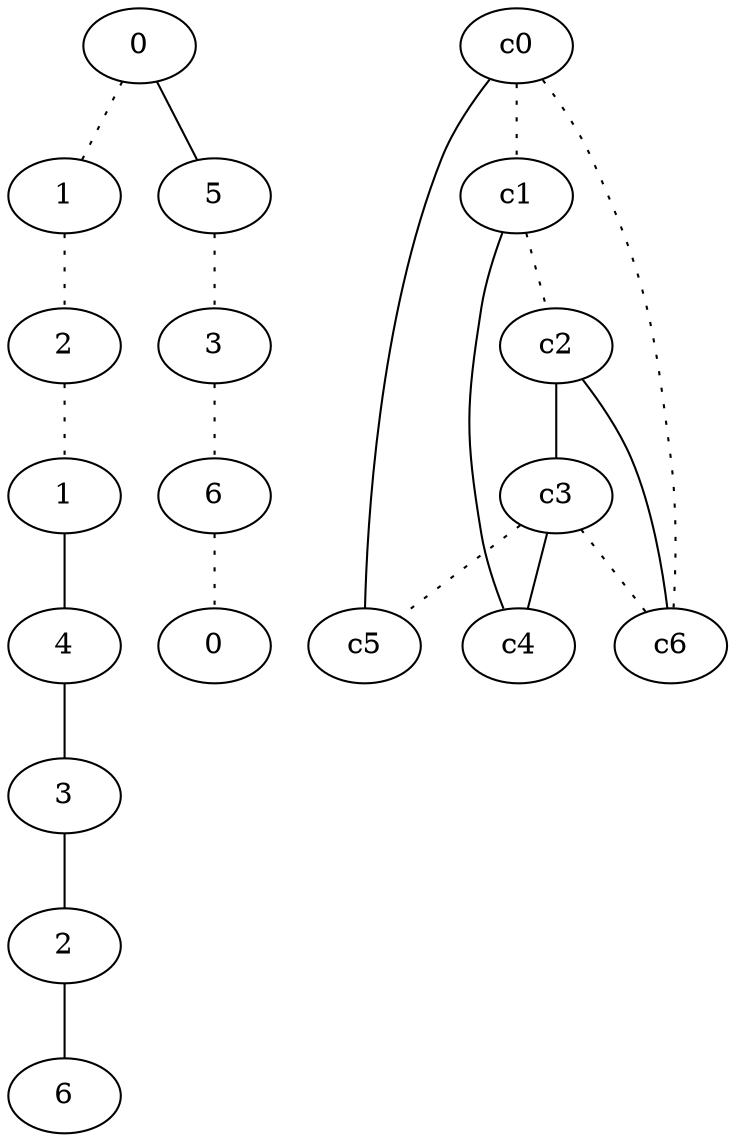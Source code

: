 graph {
a0[label=0];
a1[label=1];
a2[label=2];
a3[label=1];
a4[label=4];
a5[label=3];
a6[label=2];
a7[label=6];
a8[label=5];
a9[label=3];
a10[label=6];
a11[label=0];
a0 -- a1 [style=dotted];
a0 -- a8;
a1 -- a2 [style=dotted];
a2 -- a3 [style=dotted];
a3 -- a4;
a4 -- a5;
a5 -- a6;
a6 -- a7;
a8 -- a9 [style=dotted];
a9 -- a10 [style=dotted];
a10 -- a11 [style=dotted];
c0 -- c1 [style=dotted];
c0 -- c5;
c0 -- c6 [style=dotted];
c1 -- c2 [style=dotted];
c1 -- c4;
c2 -- c3;
c2 -- c6;
c3 -- c4;
c3 -- c5 [style=dotted];
c3 -- c6 [style=dotted];
}
